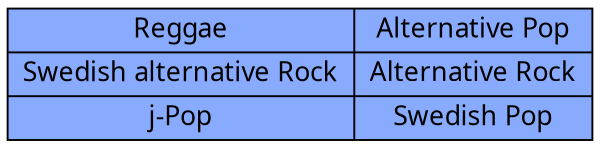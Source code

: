 digraph {
    size=4; 
    node [shape=record, style=filled, fillcolor="#88aaff", fontname="monoOne"];
    splines=false;

    subgraph {
        core [label="{Reggae | Swedish alternative Rock | j-Pop} | {Alternative Pop | Alternative Rock | Swedish Pop}"];
    }
}
